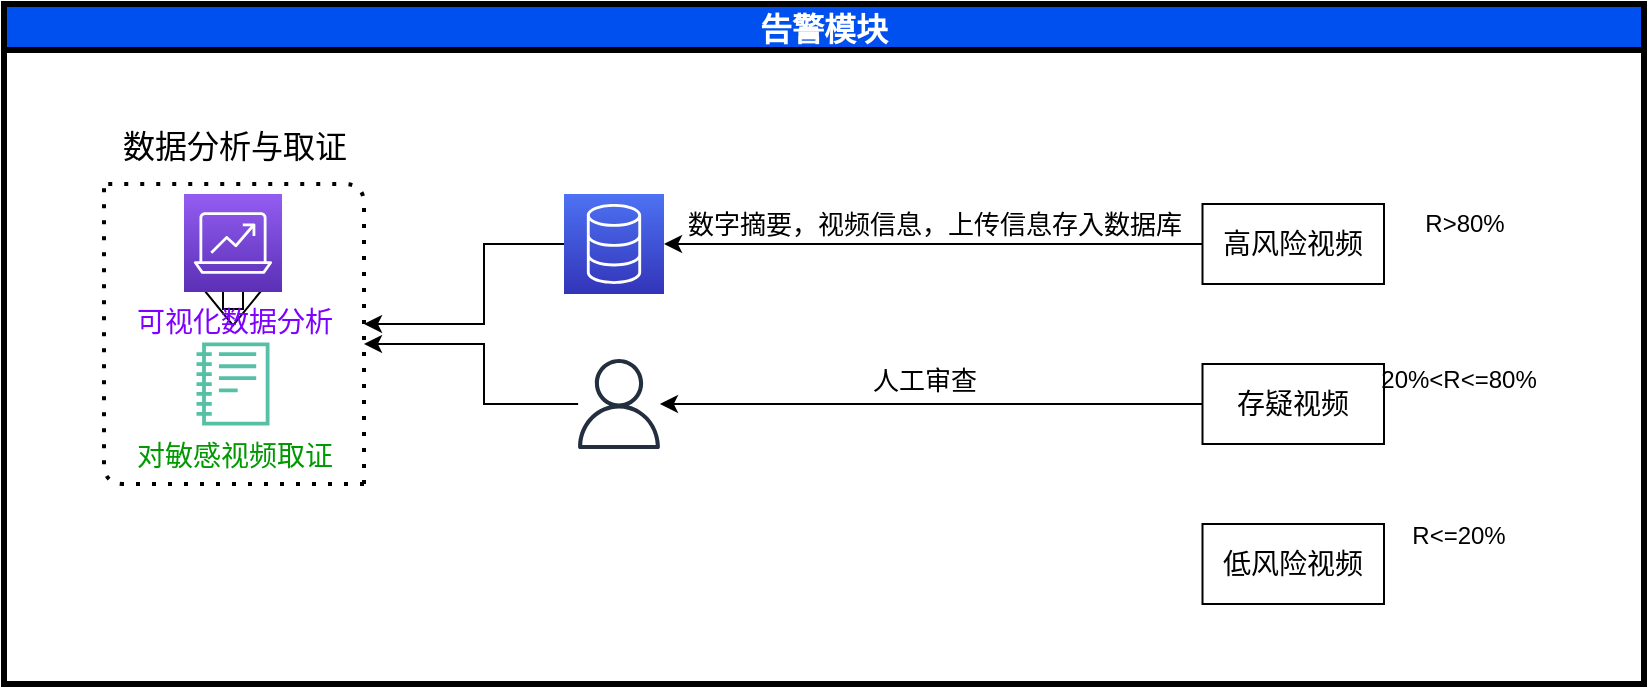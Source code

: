 <mxfile version="15.3.5" type="github">
  <diagram id="Rgv5zHZuPDR8OHfNAvY3" name="Page-1">
    <mxGraphModel dx="1550" dy="779" grid="1" gridSize="10" guides="1" tooltips="1" connect="1" arrows="1" fold="1" page="1" pageScale="1" pageWidth="583" pageHeight="827" math="0" shadow="0">
      <root>
        <mxCell id="0" />
        <mxCell id="1" parent="0" />
        <mxCell id="jK_yG8fQtaqPO14hCNdh-1" value="告警模块" style="swimlane;startSize=23;fillColor=#0050EF;strokeColor=#000000;fontColor=#ffffff;fontSize=16;strokeWidth=3;" vertex="1" parent="1">
          <mxGeometry x="480" y="760" width="820" height="340" as="geometry" />
        </mxCell>
        <mxCell id="jK_yG8fQtaqPO14hCNdh-2" style="edgeStyle=orthogonalEdgeStyle;rounded=0;orthogonalLoop=1;jettySize=auto;html=1;entryX=1;entryY=0.5;entryDx=0;entryDy=0;entryPerimeter=0;" edge="1" parent="jK_yG8fQtaqPO14hCNdh-1" source="jK_yG8fQtaqPO14hCNdh-3" target="jK_yG8fQtaqPO14hCNdh-10">
          <mxGeometry relative="1" as="geometry" />
        </mxCell>
        <mxCell id="jK_yG8fQtaqPO14hCNdh-3" value="&lt;font style=&quot;font-size: 14px&quot;&gt;高风险视频&lt;/font&gt;" style="rounded=0;whiteSpace=wrap;html=1;" vertex="1" parent="jK_yG8fQtaqPO14hCNdh-1">
          <mxGeometry x="599.25" y="100" width="90.75" height="40" as="geometry" />
        </mxCell>
        <mxCell id="jK_yG8fQtaqPO14hCNdh-4" style="edgeStyle=orthogonalEdgeStyle;rounded=0;orthogonalLoop=1;jettySize=auto;html=1;" edge="1" parent="jK_yG8fQtaqPO14hCNdh-1" source="jK_yG8fQtaqPO14hCNdh-5" target="jK_yG8fQtaqPO14hCNdh-12">
          <mxGeometry relative="1" as="geometry" />
        </mxCell>
        <mxCell id="jK_yG8fQtaqPO14hCNdh-5" value="&lt;font style=&quot;font-size: 14px&quot;&gt;存疑视频&lt;/font&gt;" style="rounded=0;whiteSpace=wrap;html=1;" vertex="1" parent="jK_yG8fQtaqPO14hCNdh-1">
          <mxGeometry x="599.25" y="180" width="90.75" height="40" as="geometry" />
        </mxCell>
        <mxCell id="jK_yG8fQtaqPO14hCNdh-6" value="&lt;font style=&quot;font-size: 14px&quot;&gt;低风险视频&lt;/font&gt;" style="rounded=0;whiteSpace=wrap;html=1;" vertex="1" parent="jK_yG8fQtaqPO14hCNdh-1">
          <mxGeometry x="599.25" y="260" width="90.75" height="40" as="geometry" />
        </mxCell>
        <mxCell id="jK_yG8fQtaqPO14hCNdh-7" value="R&amp;gt;80%" style="text;html=1;resizable=0;autosize=1;align=center;verticalAlign=middle;points=[];fillColor=none;strokeColor=none;rounded=0;" vertex="1" parent="jK_yG8fQtaqPO14hCNdh-1">
          <mxGeometry x="700" y="100" width="60" height="20" as="geometry" />
        </mxCell>
        <mxCell id="jK_yG8fQtaqPO14hCNdh-8" value="20%&amp;lt;R&amp;lt;=80%" style="text;html=1;resizable=0;autosize=1;align=center;verticalAlign=middle;points=[];fillColor=none;strokeColor=none;rounded=0;" vertex="1" parent="jK_yG8fQtaqPO14hCNdh-1">
          <mxGeometry x="682" y="177.5" width="90" height="20" as="geometry" />
        </mxCell>
        <mxCell id="jK_yG8fQtaqPO14hCNdh-9" value="R&amp;lt;=20%" style="text;html=1;resizable=0;autosize=1;align=center;verticalAlign=middle;points=[];fillColor=none;strokeColor=none;rounded=0;" vertex="1" parent="jK_yG8fQtaqPO14hCNdh-1">
          <mxGeometry x="697" y="256" width="60" height="20" as="geometry" />
        </mxCell>
        <mxCell id="jK_yG8fQtaqPO14hCNdh-10" value="" style="sketch=0;points=[[0,0,0],[0.25,0,0],[0.5,0,0],[0.75,0,0],[1,0,0],[0,1,0],[0.25,1,0],[0.5,1,0],[0.75,1,0],[1,1,0],[0,0.25,0],[0,0.5,0],[0,0.75,0],[1,0.25,0],[1,0.5,0],[1,0.75,0]];outlineConnect=0;fontColor=#232F3E;gradientColor=#4D72F3;gradientDirection=north;fillColor=#3334B9;strokeColor=#ffffff;dashed=0;verticalLabelPosition=bottom;verticalAlign=top;align=center;html=1;fontSize=12;fontStyle=0;aspect=fixed;shape=mxgraph.aws4.resourceIcon;resIcon=mxgraph.aws4.database;" vertex="1" parent="jK_yG8fQtaqPO14hCNdh-1">
          <mxGeometry x="280" y="95" width="50" height="50" as="geometry" />
        </mxCell>
        <mxCell id="jK_yG8fQtaqPO14hCNdh-11" value="&lt;font style=&quot;font-size: 13px&quot;&gt;数字摘要，视频信息，上传信息存入数据库&lt;/font&gt;" style="text;html=1;resizable=0;autosize=1;align=center;verticalAlign=middle;points=[];fillColor=none;strokeColor=none;rounded=0;" vertex="1" parent="jK_yG8fQtaqPO14hCNdh-1">
          <mxGeometry x="335" y="100" width="260" height="20" as="geometry" />
        </mxCell>
        <mxCell id="jK_yG8fQtaqPO14hCNdh-12" value="" style="sketch=0;outlineConnect=0;fontColor=#232F3E;gradientColor=none;fillColor=#232F3E;strokeColor=none;dashed=0;verticalLabelPosition=bottom;verticalAlign=top;align=center;html=1;fontSize=12;fontStyle=0;aspect=fixed;pointerEvents=1;shape=mxgraph.aws4.user;" vertex="1" parent="jK_yG8fQtaqPO14hCNdh-1">
          <mxGeometry x="285" y="177.5" width="45" height="45" as="geometry" />
        </mxCell>
        <mxCell id="jK_yG8fQtaqPO14hCNdh-13" value="&lt;font style=&quot;font-size: 13px&quot;&gt;人工审查&lt;/font&gt;" style="text;html=1;resizable=0;autosize=1;align=center;verticalAlign=middle;points=[];fillColor=none;strokeColor=none;rounded=0;" vertex="1" parent="jK_yG8fQtaqPO14hCNdh-1">
          <mxGeometry x="425" y="177.5" width="70" height="20" as="geometry" />
        </mxCell>
        <mxCell id="jK_yG8fQtaqPO14hCNdh-14" value="" style="edgeStyle=none;shape=flexArrow;curved=1;rounded=0;orthogonalLoop=1;jettySize=auto;html=1;fontColor=#FFFFFF;endArrow=open;sourcePerimeterSpacing=8;targetPerimeterSpacing=8;strokeColor=#000000;fillColor=none;" edge="1" parent="jK_yG8fQtaqPO14hCNdh-1" source="jK_yG8fQtaqPO14hCNdh-15" target="jK_yG8fQtaqPO14hCNdh-16">
          <mxGeometry relative="1" as="geometry" />
        </mxCell>
        <mxCell id="jK_yG8fQtaqPO14hCNdh-15" value="&lt;font style=&quot;font-size: 14px&quot; color=&quot;#7f00ff&quot;&gt;可视化数据分析&lt;/font&gt;" style="sketch=0;points=[[0,0,0],[0.25,0,0],[0.5,0,0],[0.75,0,0],[1,0,0],[0,1,0],[0.25,1,0],[0.5,1,0],[0.75,1,0],[1,1,0],[0,0.25,0],[0,0.5,0],[0,0.75,0],[1,0.25,0],[1,0.5,0],[1,0.75,0]];outlineConnect=0;fontColor=#232F3E;gradientColor=#945DF2;gradientDirection=north;fillColor=#5A30B5;strokeColor=#ffffff;dashed=0;verticalLabelPosition=bottom;verticalAlign=top;align=center;html=1;fontSize=12;fontStyle=0;aspect=fixed;shape=mxgraph.aws4.resourceIcon;resIcon=mxgraph.aws4.analytics;" vertex="1" parent="jK_yG8fQtaqPO14hCNdh-1">
          <mxGeometry x="90" y="95" width="49" height="49" as="geometry" />
        </mxCell>
        <mxCell id="jK_yG8fQtaqPO14hCNdh-16" value="&lt;font style=&quot;font-size: 14px&quot; color=&quot;#009900&quot;&gt;对敏感视频取证&lt;/font&gt;" style="sketch=0;outlineConnect=0;fontColor=#232F3E;gradientColor=none;fillColor=#56C0A7;strokeColor=none;dashed=0;verticalLabelPosition=bottom;verticalAlign=top;align=center;html=1;fontSize=12;fontStyle=0;aspect=fixed;pointerEvents=1;shape=mxgraph.aws4.sagemaker_notebook;" vertex="1" parent="jK_yG8fQtaqPO14hCNdh-1">
          <mxGeometry x="96.25" y="169.07" width="36.5" height="41.87" as="geometry" />
        </mxCell>
        <mxCell id="jK_yG8fQtaqPO14hCNdh-17" value="" style="endArrow=none;dashed=1;html=1;dashPattern=1 3;strokeWidth=2;" edge="1" parent="jK_yG8fQtaqPO14hCNdh-1">
          <mxGeometry width="50" height="50" relative="1" as="geometry">
            <mxPoint x="180" y="240" as="sourcePoint" />
            <mxPoint x="50" y="90" as="targetPoint" />
            <Array as="points">
              <mxPoint x="50" y="240" />
            </Array>
          </mxGeometry>
        </mxCell>
        <mxCell id="jK_yG8fQtaqPO14hCNdh-18" value="&lt;font style=&quot;font-size: 16px&quot;&gt;数据分析与取证&lt;/font&gt;" style="text;html=1;resizable=0;autosize=1;align=center;verticalAlign=middle;points=[];fillColor=none;strokeColor=none;rounded=0;" vertex="1" parent="jK_yG8fQtaqPO14hCNdh-1">
          <mxGeometry x="49.5" y="61" width="130" height="20" as="geometry" />
        </mxCell>
        <mxCell id="jK_yG8fQtaqPO14hCNdh-19" value="" style="endArrow=none;dashed=1;html=1;dashPattern=1 3;strokeWidth=2;" edge="1" parent="1">
          <mxGeometry width="50" height="50" relative="1" as="geometry">
            <mxPoint x="660" y="1000" as="sourcePoint" />
            <mxPoint x="530" y="850" as="targetPoint" />
            <Array as="points">
              <mxPoint x="660" y="850" />
            </Array>
          </mxGeometry>
        </mxCell>
        <mxCell id="jK_yG8fQtaqPO14hCNdh-20" style="edgeStyle=orthogonalEdgeStyle;rounded=0;orthogonalLoop=1;jettySize=auto;html=1;" edge="1" parent="1" source="jK_yG8fQtaqPO14hCNdh-10">
          <mxGeometry relative="1" as="geometry">
            <mxPoint x="660" y="920" as="targetPoint" />
            <Array as="points">
              <mxPoint x="720" y="880" />
              <mxPoint x="720" y="920" />
            </Array>
          </mxGeometry>
        </mxCell>
        <mxCell id="jK_yG8fQtaqPO14hCNdh-21" style="edgeStyle=orthogonalEdgeStyle;rounded=0;orthogonalLoop=1;jettySize=auto;html=1;" edge="1" parent="1" source="jK_yG8fQtaqPO14hCNdh-12">
          <mxGeometry relative="1" as="geometry">
            <mxPoint x="660" y="930" as="targetPoint" />
            <Array as="points">
              <mxPoint x="720" y="960" />
              <mxPoint x="720" y="930" />
            </Array>
          </mxGeometry>
        </mxCell>
      </root>
    </mxGraphModel>
  </diagram>
</mxfile>
